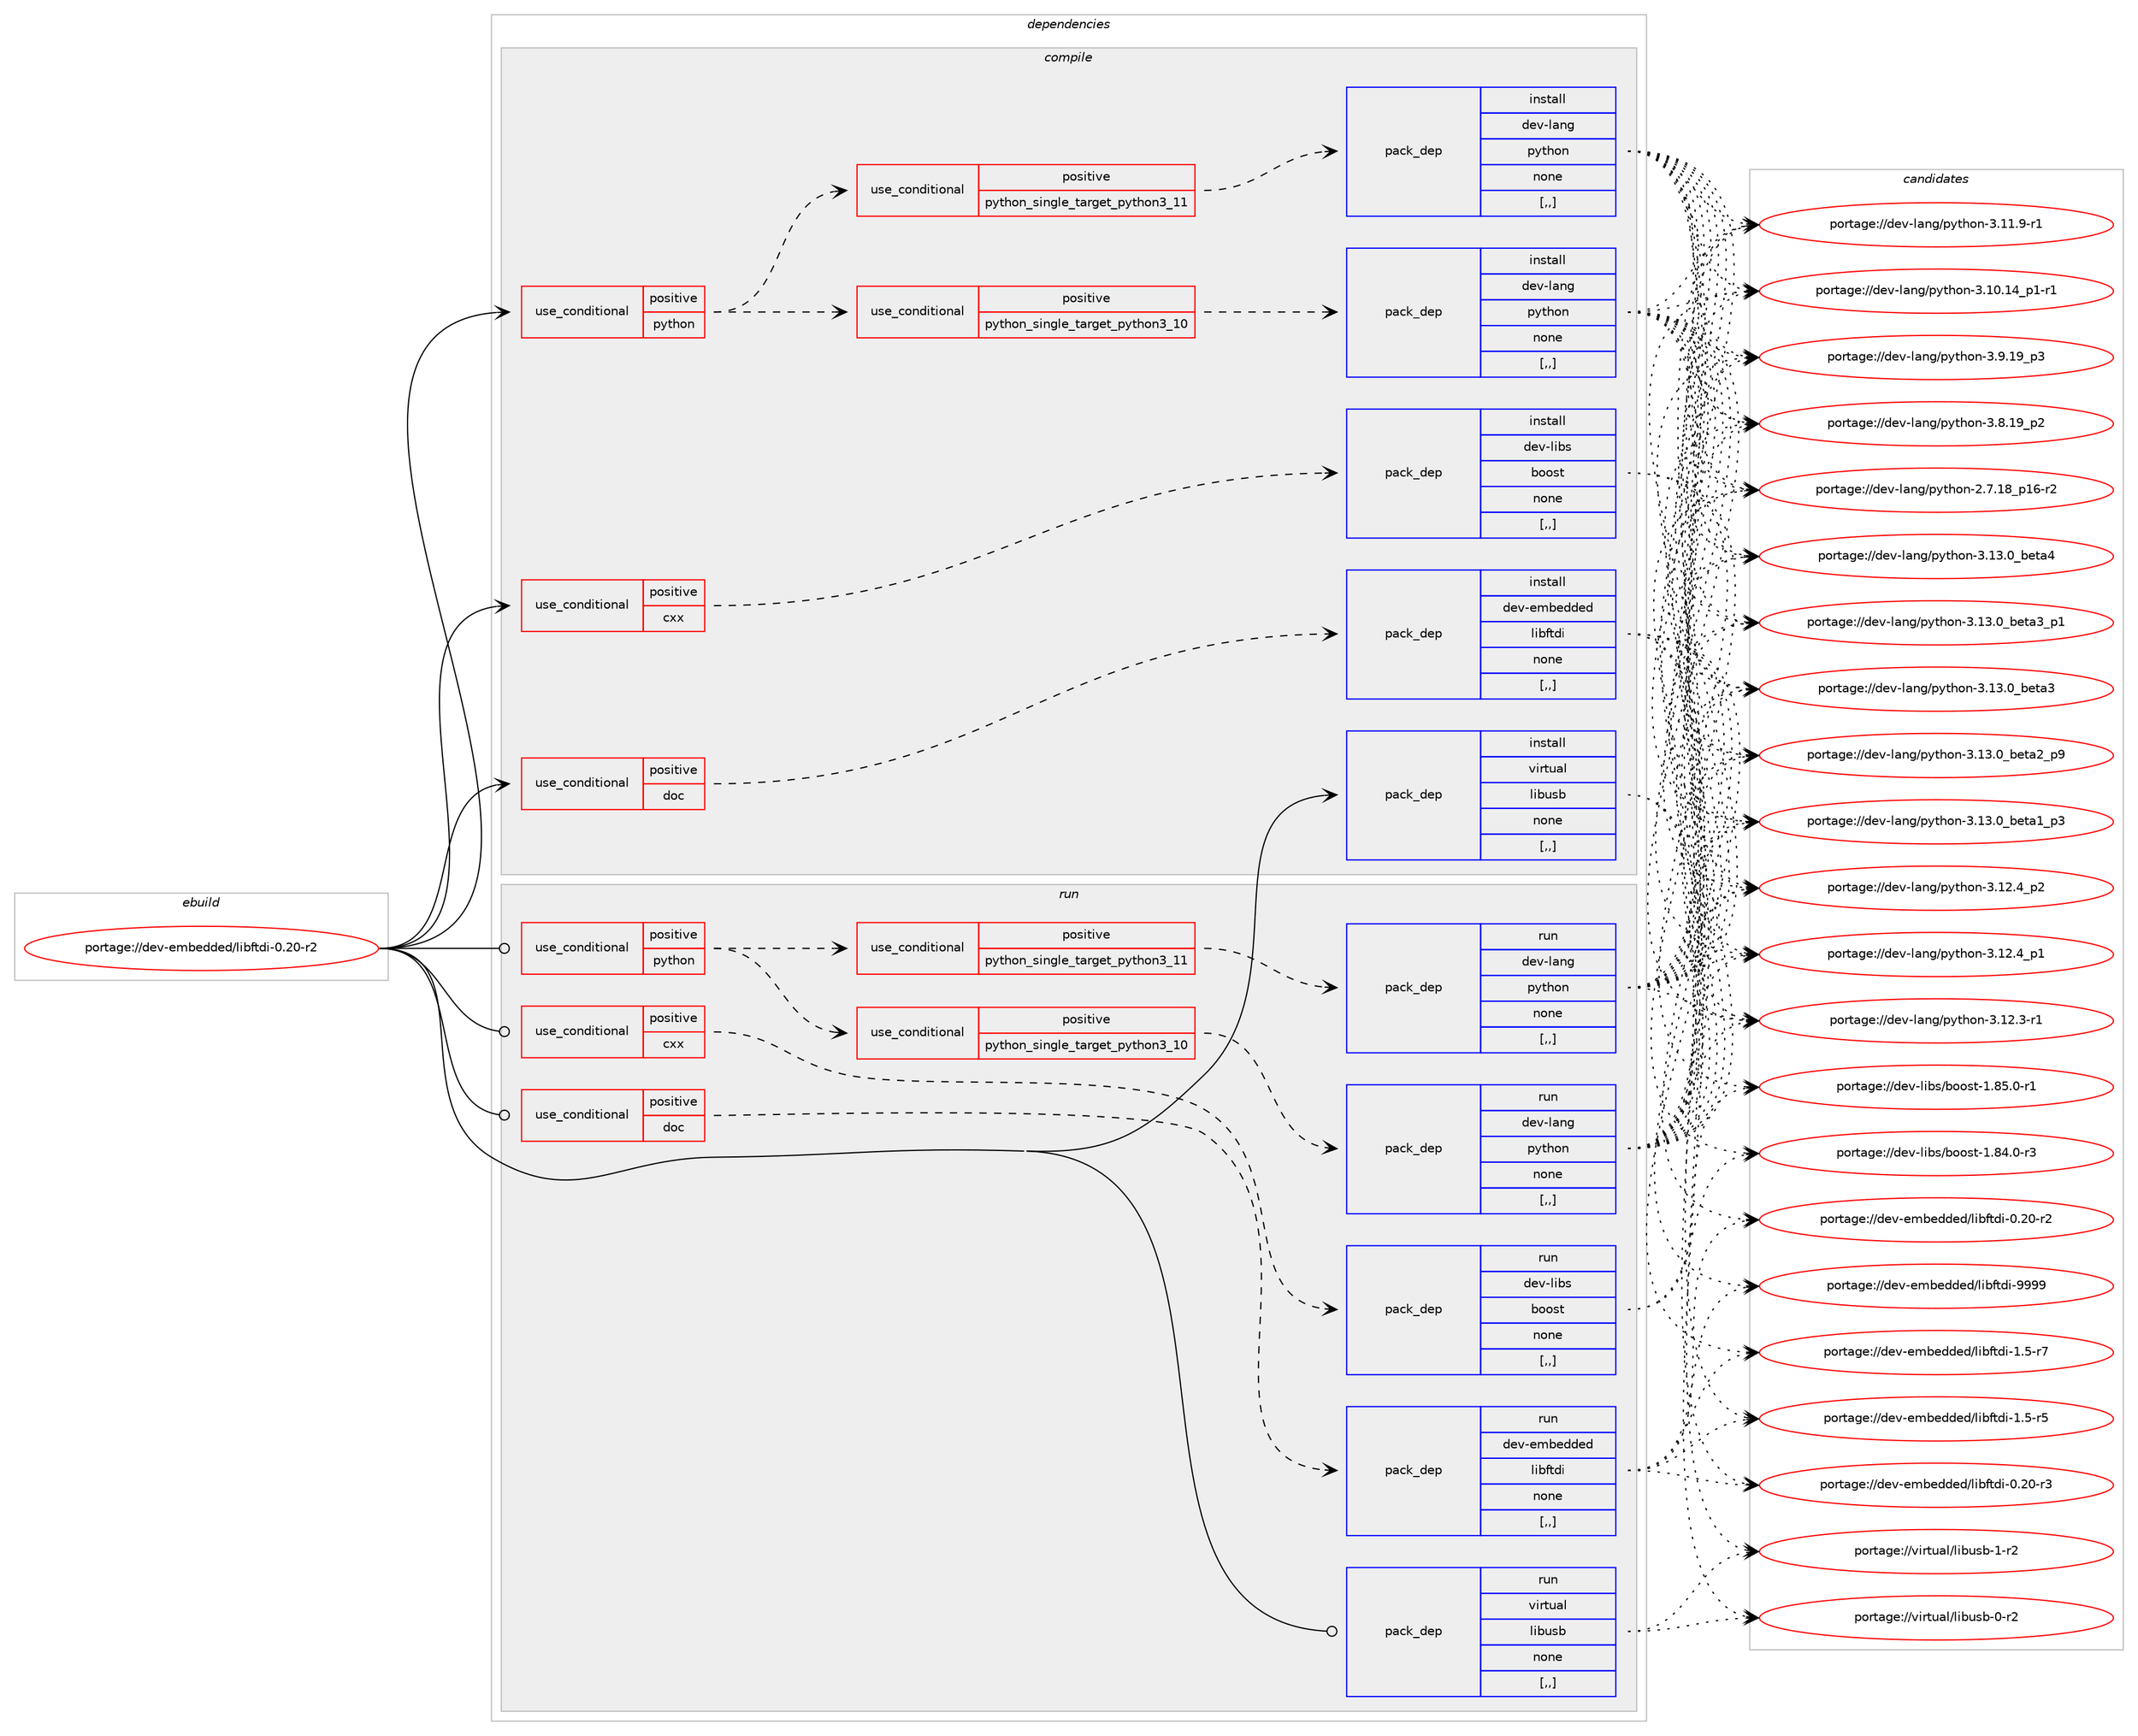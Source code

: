 digraph prolog {

# *************
# Graph options
# *************

newrank=true;
concentrate=true;
compound=true;
graph [rankdir=LR,fontname=Helvetica,fontsize=10,ranksep=1.5];#, ranksep=2.5, nodesep=0.2];
edge  [arrowhead=vee];
node  [fontname=Helvetica,fontsize=10];

# **********
# The ebuild
# **********

subgraph cluster_leftcol {
color=gray;
label=<<i>ebuild</i>>;
id [label="portage://dev-embedded/libftdi-0.20-r2", color=red, width=4, href="../dev-embedded/libftdi-0.20-r2.svg"];
}

# ****************
# The dependencies
# ****************

subgraph cluster_midcol {
color=gray;
label=<<i>dependencies</i>>;
subgraph cluster_compile {
fillcolor="#eeeeee";
style=filled;
label=<<i>compile</i>>;
subgraph cond19490 {
dependency73596 [label=<<TABLE BORDER="0" CELLBORDER="1" CELLSPACING="0" CELLPADDING="4"><TR><TD ROWSPAN="3" CELLPADDING="10">use_conditional</TD></TR><TR><TD>positive</TD></TR><TR><TD>cxx</TD></TR></TABLE>>, shape=none, color=red];
subgraph pack53153 {
dependency73597 [label=<<TABLE BORDER="0" CELLBORDER="1" CELLSPACING="0" CELLPADDING="4" WIDTH="220"><TR><TD ROWSPAN="6" CELLPADDING="30">pack_dep</TD></TR><TR><TD WIDTH="110">install</TD></TR><TR><TD>dev-libs</TD></TR><TR><TD>boost</TD></TR><TR><TD>none</TD></TR><TR><TD>[,,]</TD></TR></TABLE>>, shape=none, color=blue];
}
dependency73596:e -> dependency73597:w [weight=20,style="dashed",arrowhead="vee"];
}
id:e -> dependency73596:w [weight=20,style="solid",arrowhead="vee"];
subgraph cond19491 {
dependency73598 [label=<<TABLE BORDER="0" CELLBORDER="1" CELLSPACING="0" CELLPADDING="4"><TR><TD ROWSPAN="3" CELLPADDING="10">use_conditional</TD></TR><TR><TD>positive</TD></TR><TR><TD>doc</TD></TR></TABLE>>, shape=none, color=red];
subgraph pack53154 {
dependency73599 [label=<<TABLE BORDER="0" CELLBORDER="1" CELLSPACING="0" CELLPADDING="4" WIDTH="220"><TR><TD ROWSPAN="6" CELLPADDING="30">pack_dep</TD></TR><TR><TD WIDTH="110">install</TD></TR><TR><TD>dev-embedded</TD></TR><TR><TD>libftdi</TD></TR><TR><TD>none</TD></TR><TR><TD>[,,]</TD></TR></TABLE>>, shape=none, color=blue];
}
dependency73598:e -> dependency73599:w [weight=20,style="dashed",arrowhead="vee"];
}
id:e -> dependency73598:w [weight=20,style="solid",arrowhead="vee"];
subgraph cond19492 {
dependency73600 [label=<<TABLE BORDER="0" CELLBORDER="1" CELLSPACING="0" CELLPADDING="4"><TR><TD ROWSPAN="3" CELLPADDING="10">use_conditional</TD></TR><TR><TD>positive</TD></TR><TR><TD>python</TD></TR></TABLE>>, shape=none, color=red];
subgraph cond19493 {
dependency73601 [label=<<TABLE BORDER="0" CELLBORDER="1" CELLSPACING="0" CELLPADDING="4"><TR><TD ROWSPAN="3" CELLPADDING="10">use_conditional</TD></TR><TR><TD>positive</TD></TR><TR><TD>python_single_target_python3_10</TD></TR></TABLE>>, shape=none, color=red];
subgraph pack53155 {
dependency73602 [label=<<TABLE BORDER="0" CELLBORDER="1" CELLSPACING="0" CELLPADDING="4" WIDTH="220"><TR><TD ROWSPAN="6" CELLPADDING="30">pack_dep</TD></TR><TR><TD WIDTH="110">install</TD></TR><TR><TD>dev-lang</TD></TR><TR><TD>python</TD></TR><TR><TD>none</TD></TR><TR><TD>[,,]</TD></TR></TABLE>>, shape=none, color=blue];
}
dependency73601:e -> dependency73602:w [weight=20,style="dashed",arrowhead="vee"];
}
dependency73600:e -> dependency73601:w [weight=20,style="dashed",arrowhead="vee"];
subgraph cond19494 {
dependency73603 [label=<<TABLE BORDER="0" CELLBORDER="1" CELLSPACING="0" CELLPADDING="4"><TR><TD ROWSPAN="3" CELLPADDING="10">use_conditional</TD></TR><TR><TD>positive</TD></TR><TR><TD>python_single_target_python3_11</TD></TR></TABLE>>, shape=none, color=red];
subgraph pack53156 {
dependency73604 [label=<<TABLE BORDER="0" CELLBORDER="1" CELLSPACING="0" CELLPADDING="4" WIDTH="220"><TR><TD ROWSPAN="6" CELLPADDING="30">pack_dep</TD></TR><TR><TD WIDTH="110">install</TD></TR><TR><TD>dev-lang</TD></TR><TR><TD>python</TD></TR><TR><TD>none</TD></TR><TR><TD>[,,]</TD></TR></TABLE>>, shape=none, color=blue];
}
dependency73603:e -> dependency73604:w [weight=20,style="dashed",arrowhead="vee"];
}
dependency73600:e -> dependency73603:w [weight=20,style="dashed",arrowhead="vee"];
}
id:e -> dependency73600:w [weight=20,style="solid",arrowhead="vee"];
subgraph pack53157 {
dependency73605 [label=<<TABLE BORDER="0" CELLBORDER="1" CELLSPACING="0" CELLPADDING="4" WIDTH="220"><TR><TD ROWSPAN="6" CELLPADDING="30">pack_dep</TD></TR><TR><TD WIDTH="110">install</TD></TR><TR><TD>virtual</TD></TR><TR><TD>libusb</TD></TR><TR><TD>none</TD></TR><TR><TD>[,,]</TD></TR></TABLE>>, shape=none, color=blue];
}
id:e -> dependency73605:w [weight=20,style="solid",arrowhead="vee"];
}
subgraph cluster_compileandrun {
fillcolor="#eeeeee";
style=filled;
label=<<i>compile and run</i>>;
}
subgraph cluster_run {
fillcolor="#eeeeee";
style=filled;
label=<<i>run</i>>;
subgraph cond19495 {
dependency73606 [label=<<TABLE BORDER="0" CELLBORDER="1" CELLSPACING="0" CELLPADDING="4"><TR><TD ROWSPAN="3" CELLPADDING="10">use_conditional</TD></TR><TR><TD>positive</TD></TR><TR><TD>cxx</TD></TR></TABLE>>, shape=none, color=red];
subgraph pack53158 {
dependency73607 [label=<<TABLE BORDER="0" CELLBORDER="1" CELLSPACING="0" CELLPADDING="4" WIDTH="220"><TR><TD ROWSPAN="6" CELLPADDING="30">pack_dep</TD></TR><TR><TD WIDTH="110">run</TD></TR><TR><TD>dev-libs</TD></TR><TR><TD>boost</TD></TR><TR><TD>none</TD></TR><TR><TD>[,,]</TD></TR></TABLE>>, shape=none, color=blue];
}
dependency73606:e -> dependency73607:w [weight=20,style="dashed",arrowhead="vee"];
}
id:e -> dependency73606:w [weight=20,style="solid",arrowhead="odot"];
subgraph cond19496 {
dependency73608 [label=<<TABLE BORDER="0" CELLBORDER="1" CELLSPACING="0" CELLPADDING="4"><TR><TD ROWSPAN="3" CELLPADDING="10">use_conditional</TD></TR><TR><TD>positive</TD></TR><TR><TD>doc</TD></TR></TABLE>>, shape=none, color=red];
subgraph pack53159 {
dependency73609 [label=<<TABLE BORDER="0" CELLBORDER="1" CELLSPACING="0" CELLPADDING="4" WIDTH="220"><TR><TD ROWSPAN="6" CELLPADDING="30">pack_dep</TD></TR><TR><TD WIDTH="110">run</TD></TR><TR><TD>dev-embedded</TD></TR><TR><TD>libftdi</TD></TR><TR><TD>none</TD></TR><TR><TD>[,,]</TD></TR></TABLE>>, shape=none, color=blue];
}
dependency73608:e -> dependency73609:w [weight=20,style="dashed",arrowhead="vee"];
}
id:e -> dependency73608:w [weight=20,style="solid",arrowhead="odot"];
subgraph cond19497 {
dependency73610 [label=<<TABLE BORDER="0" CELLBORDER="1" CELLSPACING="0" CELLPADDING="4"><TR><TD ROWSPAN="3" CELLPADDING="10">use_conditional</TD></TR><TR><TD>positive</TD></TR><TR><TD>python</TD></TR></TABLE>>, shape=none, color=red];
subgraph cond19498 {
dependency73611 [label=<<TABLE BORDER="0" CELLBORDER="1" CELLSPACING="0" CELLPADDING="4"><TR><TD ROWSPAN="3" CELLPADDING="10">use_conditional</TD></TR><TR><TD>positive</TD></TR><TR><TD>python_single_target_python3_10</TD></TR></TABLE>>, shape=none, color=red];
subgraph pack53160 {
dependency73612 [label=<<TABLE BORDER="0" CELLBORDER="1" CELLSPACING="0" CELLPADDING="4" WIDTH="220"><TR><TD ROWSPAN="6" CELLPADDING="30">pack_dep</TD></TR><TR><TD WIDTH="110">run</TD></TR><TR><TD>dev-lang</TD></TR><TR><TD>python</TD></TR><TR><TD>none</TD></TR><TR><TD>[,,]</TD></TR></TABLE>>, shape=none, color=blue];
}
dependency73611:e -> dependency73612:w [weight=20,style="dashed",arrowhead="vee"];
}
dependency73610:e -> dependency73611:w [weight=20,style="dashed",arrowhead="vee"];
subgraph cond19499 {
dependency73613 [label=<<TABLE BORDER="0" CELLBORDER="1" CELLSPACING="0" CELLPADDING="4"><TR><TD ROWSPAN="3" CELLPADDING="10">use_conditional</TD></TR><TR><TD>positive</TD></TR><TR><TD>python_single_target_python3_11</TD></TR></TABLE>>, shape=none, color=red];
subgraph pack53161 {
dependency73614 [label=<<TABLE BORDER="0" CELLBORDER="1" CELLSPACING="0" CELLPADDING="4" WIDTH="220"><TR><TD ROWSPAN="6" CELLPADDING="30">pack_dep</TD></TR><TR><TD WIDTH="110">run</TD></TR><TR><TD>dev-lang</TD></TR><TR><TD>python</TD></TR><TR><TD>none</TD></TR><TR><TD>[,,]</TD></TR></TABLE>>, shape=none, color=blue];
}
dependency73613:e -> dependency73614:w [weight=20,style="dashed",arrowhead="vee"];
}
dependency73610:e -> dependency73613:w [weight=20,style="dashed",arrowhead="vee"];
}
id:e -> dependency73610:w [weight=20,style="solid",arrowhead="odot"];
subgraph pack53162 {
dependency73615 [label=<<TABLE BORDER="0" CELLBORDER="1" CELLSPACING="0" CELLPADDING="4" WIDTH="220"><TR><TD ROWSPAN="6" CELLPADDING="30">pack_dep</TD></TR><TR><TD WIDTH="110">run</TD></TR><TR><TD>virtual</TD></TR><TR><TD>libusb</TD></TR><TR><TD>none</TD></TR><TR><TD>[,,]</TD></TR></TABLE>>, shape=none, color=blue];
}
id:e -> dependency73615:w [weight=20,style="solid",arrowhead="odot"];
}
}

# **************
# The candidates
# **************

subgraph cluster_choices {
rank=same;
color=gray;
label=<<i>candidates</i>>;

subgraph choice53153 {
color=black;
nodesep=1;
choice10010111845108105981154798111111115116454946565346484511449 [label="portage://dev-libs/boost-1.85.0-r1", color=red, width=4,href="../dev-libs/boost-1.85.0-r1.svg"];
choice10010111845108105981154798111111115116454946565246484511451 [label="portage://dev-libs/boost-1.84.0-r3", color=red, width=4,href="../dev-libs/boost-1.84.0-r3.svg"];
dependency73597:e -> choice10010111845108105981154798111111115116454946565346484511449:w [style=dotted,weight="100"];
dependency73597:e -> choice10010111845108105981154798111111115116454946565246484511451:w [style=dotted,weight="100"];
}
subgraph choice53154 {
color=black;
nodesep=1;
choice100101118451011099810110010010110047108105981021161001054557575757 [label="portage://dev-embedded/libftdi-9999", color=red, width=4,href="../dev-embedded/libftdi-9999.svg"];
choice10010111845101109981011001001011004710810598102116100105454946534511455 [label="portage://dev-embedded/libftdi-1.5-r7", color=red, width=4,href="../dev-embedded/libftdi-1.5-r7.svg"];
choice10010111845101109981011001001011004710810598102116100105454946534511453 [label="portage://dev-embedded/libftdi-1.5-r5", color=red, width=4,href="../dev-embedded/libftdi-1.5-r5.svg"];
choice1001011184510110998101100100101100471081059810211610010545484650484511451 [label="portage://dev-embedded/libftdi-0.20-r3", color=red, width=4,href="../dev-embedded/libftdi-0.20-r3.svg"];
choice1001011184510110998101100100101100471081059810211610010545484650484511450 [label="portage://dev-embedded/libftdi-0.20-r2", color=red, width=4,href="../dev-embedded/libftdi-0.20-r2.svg"];
dependency73599:e -> choice100101118451011099810110010010110047108105981021161001054557575757:w [style=dotted,weight="100"];
dependency73599:e -> choice10010111845101109981011001001011004710810598102116100105454946534511455:w [style=dotted,weight="100"];
dependency73599:e -> choice10010111845101109981011001001011004710810598102116100105454946534511453:w [style=dotted,weight="100"];
dependency73599:e -> choice1001011184510110998101100100101100471081059810211610010545484650484511451:w [style=dotted,weight="100"];
dependency73599:e -> choice1001011184510110998101100100101100471081059810211610010545484650484511450:w [style=dotted,weight="100"];
}
subgraph choice53155 {
color=black;
nodesep=1;
choice1001011184510897110103471121211161041111104551464951464895981011169752 [label="portage://dev-lang/python-3.13.0_beta4", color=red, width=4,href="../dev-lang/python-3.13.0_beta4.svg"];
choice10010111845108971101034711212111610411111045514649514648959810111697519511249 [label="portage://dev-lang/python-3.13.0_beta3_p1", color=red, width=4,href="../dev-lang/python-3.13.0_beta3_p1.svg"];
choice1001011184510897110103471121211161041111104551464951464895981011169751 [label="portage://dev-lang/python-3.13.0_beta3", color=red, width=4,href="../dev-lang/python-3.13.0_beta3.svg"];
choice10010111845108971101034711212111610411111045514649514648959810111697509511257 [label="portage://dev-lang/python-3.13.0_beta2_p9", color=red, width=4,href="../dev-lang/python-3.13.0_beta2_p9.svg"];
choice10010111845108971101034711212111610411111045514649514648959810111697499511251 [label="portage://dev-lang/python-3.13.0_beta1_p3", color=red, width=4,href="../dev-lang/python-3.13.0_beta1_p3.svg"];
choice100101118451089711010347112121116104111110455146495046529511250 [label="portage://dev-lang/python-3.12.4_p2", color=red, width=4,href="../dev-lang/python-3.12.4_p2.svg"];
choice100101118451089711010347112121116104111110455146495046529511249 [label="portage://dev-lang/python-3.12.4_p1", color=red, width=4,href="../dev-lang/python-3.12.4_p1.svg"];
choice100101118451089711010347112121116104111110455146495046514511449 [label="portage://dev-lang/python-3.12.3-r1", color=red, width=4,href="../dev-lang/python-3.12.3-r1.svg"];
choice100101118451089711010347112121116104111110455146494946574511449 [label="portage://dev-lang/python-3.11.9-r1", color=red, width=4,href="../dev-lang/python-3.11.9-r1.svg"];
choice100101118451089711010347112121116104111110455146494846495295112494511449 [label="portage://dev-lang/python-3.10.14_p1-r1", color=red, width=4,href="../dev-lang/python-3.10.14_p1-r1.svg"];
choice100101118451089711010347112121116104111110455146574649579511251 [label="portage://dev-lang/python-3.9.19_p3", color=red, width=4,href="../dev-lang/python-3.9.19_p3.svg"];
choice100101118451089711010347112121116104111110455146564649579511250 [label="portage://dev-lang/python-3.8.19_p2", color=red, width=4,href="../dev-lang/python-3.8.19_p2.svg"];
choice100101118451089711010347112121116104111110455046554649569511249544511450 [label="portage://dev-lang/python-2.7.18_p16-r2", color=red, width=4,href="../dev-lang/python-2.7.18_p16-r2.svg"];
dependency73602:e -> choice1001011184510897110103471121211161041111104551464951464895981011169752:w [style=dotted,weight="100"];
dependency73602:e -> choice10010111845108971101034711212111610411111045514649514648959810111697519511249:w [style=dotted,weight="100"];
dependency73602:e -> choice1001011184510897110103471121211161041111104551464951464895981011169751:w [style=dotted,weight="100"];
dependency73602:e -> choice10010111845108971101034711212111610411111045514649514648959810111697509511257:w [style=dotted,weight="100"];
dependency73602:e -> choice10010111845108971101034711212111610411111045514649514648959810111697499511251:w [style=dotted,weight="100"];
dependency73602:e -> choice100101118451089711010347112121116104111110455146495046529511250:w [style=dotted,weight="100"];
dependency73602:e -> choice100101118451089711010347112121116104111110455146495046529511249:w [style=dotted,weight="100"];
dependency73602:e -> choice100101118451089711010347112121116104111110455146495046514511449:w [style=dotted,weight="100"];
dependency73602:e -> choice100101118451089711010347112121116104111110455146494946574511449:w [style=dotted,weight="100"];
dependency73602:e -> choice100101118451089711010347112121116104111110455146494846495295112494511449:w [style=dotted,weight="100"];
dependency73602:e -> choice100101118451089711010347112121116104111110455146574649579511251:w [style=dotted,weight="100"];
dependency73602:e -> choice100101118451089711010347112121116104111110455146564649579511250:w [style=dotted,weight="100"];
dependency73602:e -> choice100101118451089711010347112121116104111110455046554649569511249544511450:w [style=dotted,weight="100"];
}
subgraph choice53156 {
color=black;
nodesep=1;
choice1001011184510897110103471121211161041111104551464951464895981011169752 [label="portage://dev-lang/python-3.13.0_beta4", color=red, width=4,href="../dev-lang/python-3.13.0_beta4.svg"];
choice10010111845108971101034711212111610411111045514649514648959810111697519511249 [label="portage://dev-lang/python-3.13.0_beta3_p1", color=red, width=4,href="../dev-lang/python-3.13.0_beta3_p1.svg"];
choice1001011184510897110103471121211161041111104551464951464895981011169751 [label="portage://dev-lang/python-3.13.0_beta3", color=red, width=4,href="../dev-lang/python-3.13.0_beta3.svg"];
choice10010111845108971101034711212111610411111045514649514648959810111697509511257 [label="portage://dev-lang/python-3.13.0_beta2_p9", color=red, width=4,href="../dev-lang/python-3.13.0_beta2_p9.svg"];
choice10010111845108971101034711212111610411111045514649514648959810111697499511251 [label="portage://dev-lang/python-3.13.0_beta1_p3", color=red, width=4,href="../dev-lang/python-3.13.0_beta1_p3.svg"];
choice100101118451089711010347112121116104111110455146495046529511250 [label="portage://dev-lang/python-3.12.4_p2", color=red, width=4,href="../dev-lang/python-3.12.4_p2.svg"];
choice100101118451089711010347112121116104111110455146495046529511249 [label="portage://dev-lang/python-3.12.4_p1", color=red, width=4,href="../dev-lang/python-3.12.4_p1.svg"];
choice100101118451089711010347112121116104111110455146495046514511449 [label="portage://dev-lang/python-3.12.3-r1", color=red, width=4,href="../dev-lang/python-3.12.3-r1.svg"];
choice100101118451089711010347112121116104111110455146494946574511449 [label="portage://dev-lang/python-3.11.9-r1", color=red, width=4,href="../dev-lang/python-3.11.9-r1.svg"];
choice100101118451089711010347112121116104111110455146494846495295112494511449 [label="portage://dev-lang/python-3.10.14_p1-r1", color=red, width=4,href="../dev-lang/python-3.10.14_p1-r1.svg"];
choice100101118451089711010347112121116104111110455146574649579511251 [label="portage://dev-lang/python-3.9.19_p3", color=red, width=4,href="../dev-lang/python-3.9.19_p3.svg"];
choice100101118451089711010347112121116104111110455146564649579511250 [label="portage://dev-lang/python-3.8.19_p2", color=red, width=4,href="../dev-lang/python-3.8.19_p2.svg"];
choice100101118451089711010347112121116104111110455046554649569511249544511450 [label="portage://dev-lang/python-2.7.18_p16-r2", color=red, width=4,href="../dev-lang/python-2.7.18_p16-r2.svg"];
dependency73604:e -> choice1001011184510897110103471121211161041111104551464951464895981011169752:w [style=dotted,weight="100"];
dependency73604:e -> choice10010111845108971101034711212111610411111045514649514648959810111697519511249:w [style=dotted,weight="100"];
dependency73604:e -> choice1001011184510897110103471121211161041111104551464951464895981011169751:w [style=dotted,weight="100"];
dependency73604:e -> choice10010111845108971101034711212111610411111045514649514648959810111697509511257:w [style=dotted,weight="100"];
dependency73604:e -> choice10010111845108971101034711212111610411111045514649514648959810111697499511251:w [style=dotted,weight="100"];
dependency73604:e -> choice100101118451089711010347112121116104111110455146495046529511250:w [style=dotted,weight="100"];
dependency73604:e -> choice100101118451089711010347112121116104111110455146495046529511249:w [style=dotted,weight="100"];
dependency73604:e -> choice100101118451089711010347112121116104111110455146495046514511449:w [style=dotted,weight="100"];
dependency73604:e -> choice100101118451089711010347112121116104111110455146494946574511449:w [style=dotted,weight="100"];
dependency73604:e -> choice100101118451089711010347112121116104111110455146494846495295112494511449:w [style=dotted,weight="100"];
dependency73604:e -> choice100101118451089711010347112121116104111110455146574649579511251:w [style=dotted,weight="100"];
dependency73604:e -> choice100101118451089711010347112121116104111110455146564649579511250:w [style=dotted,weight="100"];
dependency73604:e -> choice100101118451089711010347112121116104111110455046554649569511249544511450:w [style=dotted,weight="100"];
}
subgraph choice53157 {
color=black;
nodesep=1;
choice1181051141161179710847108105981171159845494511450 [label="portage://virtual/libusb-1-r2", color=red, width=4,href="../virtual/libusb-1-r2.svg"];
choice1181051141161179710847108105981171159845484511450 [label="portage://virtual/libusb-0-r2", color=red, width=4,href="../virtual/libusb-0-r2.svg"];
dependency73605:e -> choice1181051141161179710847108105981171159845494511450:w [style=dotted,weight="100"];
dependency73605:e -> choice1181051141161179710847108105981171159845484511450:w [style=dotted,weight="100"];
}
subgraph choice53158 {
color=black;
nodesep=1;
choice10010111845108105981154798111111115116454946565346484511449 [label="portage://dev-libs/boost-1.85.0-r1", color=red, width=4,href="../dev-libs/boost-1.85.0-r1.svg"];
choice10010111845108105981154798111111115116454946565246484511451 [label="portage://dev-libs/boost-1.84.0-r3", color=red, width=4,href="../dev-libs/boost-1.84.0-r3.svg"];
dependency73607:e -> choice10010111845108105981154798111111115116454946565346484511449:w [style=dotted,weight="100"];
dependency73607:e -> choice10010111845108105981154798111111115116454946565246484511451:w [style=dotted,weight="100"];
}
subgraph choice53159 {
color=black;
nodesep=1;
choice100101118451011099810110010010110047108105981021161001054557575757 [label="portage://dev-embedded/libftdi-9999", color=red, width=4,href="../dev-embedded/libftdi-9999.svg"];
choice10010111845101109981011001001011004710810598102116100105454946534511455 [label="portage://dev-embedded/libftdi-1.5-r7", color=red, width=4,href="../dev-embedded/libftdi-1.5-r7.svg"];
choice10010111845101109981011001001011004710810598102116100105454946534511453 [label="portage://dev-embedded/libftdi-1.5-r5", color=red, width=4,href="../dev-embedded/libftdi-1.5-r5.svg"];
choice1001011184510110998101100100101100471081059810211610010545484650484511451 [label="portage://dev-embedded/libftdi-0.20-r3", color=red, width=4,href="../dev-embedded/libftdi-0.20-r3.svg"];
choice1001011184510110998101100100101100471081059810211610010545484650484511450 [label="portage://dev-embedded/libftdi-0.20-r2", color=red, width=4,href="../dev-embedded/libftdi-0.20-r2.svg"];
dependency73609:e -> choice100101118451011099810110010010110047108105981021161001054557575757:w [style=dotted,weight="100"];
dependency73609:e -> choice10010111845101109981011001001011004710810598102116100105454946534511455:w [style=dotted,weight="100"];
dependency73609:e -> choice10010111845101109981011001001011004710810598102116100105454946534511453:w [style=dotted,weight="100"];
dependency73609:e -> choice1001011184510110998101100100101100471081059810211610010545484650484511451:w [style=dotted,weight="100"];
dependency73609:e -> choice1001011184510110998101100100101100471081059810211610010545484650484511450:w [style=dotted,weight="100"];
}
subgraph choice53160 {
color=black;
nodesep=1;
choice1001011184510897110103471121211161041111104551464951464895981011169752 [label="portage://dev-lang/python-3.13.0_beta4", color=red, width=4,href="../dev-lang/python-3.13.0_beta4.svg"];
choice10010111845108971101034711212111610411111045514649514648959810111697519511249 [label="portage://dev-lang/python-3.13.0_beta3_p1", color=red, width=4,href="../dev-lang/python-3.13.0_beta3_p1.svg"];
choice1001011184510897110103471121211161041111104551464951464895981011169751 [label="portage://dev-lang/python-3.13.0_beta3", color=red, width=4,href="../dev-lang/python-3.13.0_beta3.svg"];
choice10010111845108971101034711212111610411111045514649514648959810111697509511257 [label="portage://dev-lang/python-3.13.0_beta2_p9", color=red, width=4,href="../dev-lang/python-3.13.0_beta2_p9.svg"];
choice10010111845108971101034711212111610411111045514649514648959810111697499511251 [label="portage://dev-lang/python-3.13.0_beta1_p3", color=red, width=4,href="../dev-lang/python-3.13.0_beta1_p3.svg"];
choice100101118451089711010347112121116104111110455146495046529511250 [label="portage://dev-lang/python-3.12.4_p2", color=red, width=4,href="../dev-lang/python-3.12.4_p2.svg"];
choice100101118451089711010347112121116104111110455146495046529511249 [label="portage://dev-lang/python-3.12.4_p1", color=red, width=4,href="../dev-lang/python-3.12.4_p1.svg"];
choice100101118451089711010347112121116104111110455146495046514511449 [label="portage://dev-lang/python-3.12.3-r1", color=red, width=4,href="../dev-lang/python-3.12.3-r1.svg"];
choice100101118451089711010347112121116104111110455146494946574511449 [label="portage://dev-lang/python-3.11.9-r1", color=red, width=4,href="../dev-lang/python-3.11.9-r1.svg"];
choice100101118451089711010347112121116104111110455146494846495295112494511449 [label="portage://dev-lang/python-3.10.14_p1-r1", color=red, width=4,href="../dev-lang/python-3.10.14_p1-r1.svg"];
choice100101118451089711010347112121116104111110455146574649579511251 [label="portage://dev-lang/python-3.9.19_p3", color=red, width=4,href="../dev-lang/python-3.9.19_p3.svg"];
choice100101118451089711010347112121116104111110455146564649579511250 [label="portage://dev-lang/python-3.8.19_p2", color=red, width=4,href="../dev-lang/python-3.8.19_p2.svg"];
choice100101118451089711010347112121116104111110455046554649569511249544511450 [label="portage://dev-lang/python-2.7.18_p16-r2", color=red, width=4,href="../dev-lang/python-2.7.18_p16-r2.svg"];
dependency73612:e -> choice1001011184510897110103471121211161041111104551464951464895981011169752:w [style=dotted,weight="100"];
dependency73612:e -> choice10010111845108971101034711212111610411111045514649514648959810111697519511249:w [style=dotted,weight="100"];
dependency73612:e -> choice1001011184510897110103471121211161041111104551464951464895981011169751:w [style=dotted,weight="100"];
dependency73612:e -> choice10010111845108971101034711212111610411111045514649514648959810111697509511257:w [style=dotted,weight="100"];
dependency73612:e -> choice10010111845108971101034711212111610411111045514649514648959810111697499511251:w [style=dotted,weight="100"];
dependency73612:e -> choice100101118451089711010347112121116104111110455146495046529511250:w [style=dotted,weight="100"];
dependency73612:e -> choice100101118451089711010347112121116104111110455146495046529511249:w [style=dotted,weight="100"];
dependency73612:e -> choice100101118451089711010347112121116104111110455146495046514511449:w [style=dotted,weight="100"];
dependency73612:e -> choice100101118451089711010347112121116104111110455146494946574511449:w [style=dotted,weight="100"];
dependency73612:e -> choice100101118451089711010347112121116104111110455146494846495295112494511449:w [style=dotted,weight="100"];
dependency73612:e -> choice100101118451089711010347112121116104111110455146574649579511251:w [style=dotted,weight="100"];
dependency73612:e -> choice100101118451089711010347112121116104111110455146564649579511250:w [style=dotted,weight="100"];
dependency73612:e -> choice100101118451089711010347112121116104111110455046554649569511249544511450:w [style=dotted,weight="100"];
}
subgraph choice53161 {
color=black;
nodesep=1;
choice1001011184510897110103471121211161041111104551464951464895981011169752 [label="portage://dev-lang/python-3.13.0_beta4", color=red, width=4,href="../dev-lang/python-3.13.0_beta4.svg"];
choice10010111845108971101034711212111610411111045514649514648959810111697519511249 [label="portage://dev-lang/python-3.13.0_beta3_p1", color=red, width=4,href="../dev-lang/python-3.13.0_beta3_p1.svg"];
choice1001011184510897110103471121211161041111104551464951464895981011169751 [label="portage://dev-lang/python-3.13.0_beta3", color=red, width=4,href="../dev-lang/python-3.13.0_beta3.svg"];
choice10010111845108971101034711212111610411111045514649514648959810111697509511257 [label="portage://dev-lang/python-3.13.0_beta2_p9", color=red, width=4,href="../dev-lang/python-3.13.0_beta2_p9.svg"];
choice10010111845108971101034711212111610411111045514649514648959810111697499511251 [label="portage://dev-lang/python-3.13.0_beta1_p3", color=red, width=4,href="../dev-lang/python-3.13.0_beta1_p3.svg"];
choice100101118451089711010347112121116104111110455146495046529511250 [label="portage://dev-lang/python-3.12.4_p2", color=red, width=4,href="../dev-lang/python-3.12.4_p2.svg"];
choice100101118451089711010347112121116104111110455146495046529511249 [label="portage://dev-lang/python-3.12.4_p1", color=red, width=4,href="../dev-lang/python-3.12.4_p1.svg"];
choice100101118451089711010347112121116104111110455146495046514511449 [label="portage://dev-lang/python-3.12.3-r1", color=red, width=4,href="../dev-lang/python-3.12.3-r1.svg"];
choice100101118451089711010347112121116104111110455146494946574511449 [label="portage://dev-lang/python-3.11.9-r1", color=red, width=4,href="../dev-lang/python-3.11.9-r1.svg"];
choice100101118451089711010347112121116104111110455146494846495295112494511449 [label="portage://dev-lang/python-3.10.14_p1-r1", color=red, width=4,href="../dev-lang/python-3.10.14_p1-r1.svg"];
choice100101118451089711010347112121116104111110455146574649579511251 [label="portage://dev-lang/python-3.9.19_p3", color=red, width=4,href="../dev-lang/python-3.9.19_p3.svg"];
choice100101118451089711010347112121116104111110455146564649579511250 [label="portage://dev-lang/python-3.8.19_p2", color=red, width=4,href="../dev-lang/python-3.8.19_p2.svg"];
choice100101118451089711010347112121116104111110455046554649569511249544511450 [label="portage://dev-lang/python-2.7.18_p16-r2", color=red, width=4,href="../dev-lang/python-2.7.18_p16-r2.svg"];
dependency73614:e -> choice1001011184510897110103471121211161041111104551464951464895981011169752:w [style=dotted,weight="100"];
dependency73614:e -> choice10010111845108971101034711212111610411111045514649514648959810111697519511249:w [style=dotted,weight="100"];
dependency73614:e -> choice1001011184510897110103471121211161041111104551464951464895981011169751:w [style=dotted,weight="100"];
dependency73614:e -> choice10010111845108971101034711212111610411111045514649514648959810111697509511257:w [style=dotted,weight="100"];
dependency73614:e -> choice10010111845108971101034711212111610411111045514649514648959810111697499511251:w [style=dotted,weight="100"];
dependency73614:e -> choice100101118451089711010347112121116104111110455146495046529511250:w [style=dotted,weight="100"];
dependency73614:e -> choice100101118451089711010347112121116104111110455146495046529511249:w [style=dotted,weight="100"];
dependency73614:e -> choice100101118451089711010347112121116104111110455146495046514511449:w [style=dotted,weight="100"];
dependency73614:e -> choice100101118451089711010347112121116104111110455146494946574511449:w [style=dotted,weight="100"];
dependency73614:e -> choice100101118451089711010347112121116104111110455146494846495295112494511449:w [style=dotted,weight="100"];
dependency73614:e -> choice100101118451089711010347112121116104111110455146574649579511251:w [style=dotted,weight="100"];
dependency73614:e -> choice100101118451089711010347112121116104111110455146564649579511250:w [style=dotted,weight="100"];
dependency73614:e -> choice100101118451089711010347112121116104111110455046554649569511249544511450:w [style=dotted,weight="100"];
}
subgraph choice53162 {
color=black;
nodesep=1;
choice1181051141161179710847108105981171159845494511450 [label="portage://virtual/libusb-1-r2", color=red, width=4,href="../virtual/libusb-1-r2.svg"];
choice1181051141161179710847108105981171159845484511450 [label="portage://virtual/libusb-0-r2", color=red, width=4,href="../virtual/libusb-0-r2.svg"];
dependency73615:e -> choice1181051141161179710847108105981171159845494511450:w [style=dotted,weight="100"];
dependency73615:e -> choice1181051141161179710847108105981171159845484511450:w [style=dotted,weight="100"];
}
}

}
